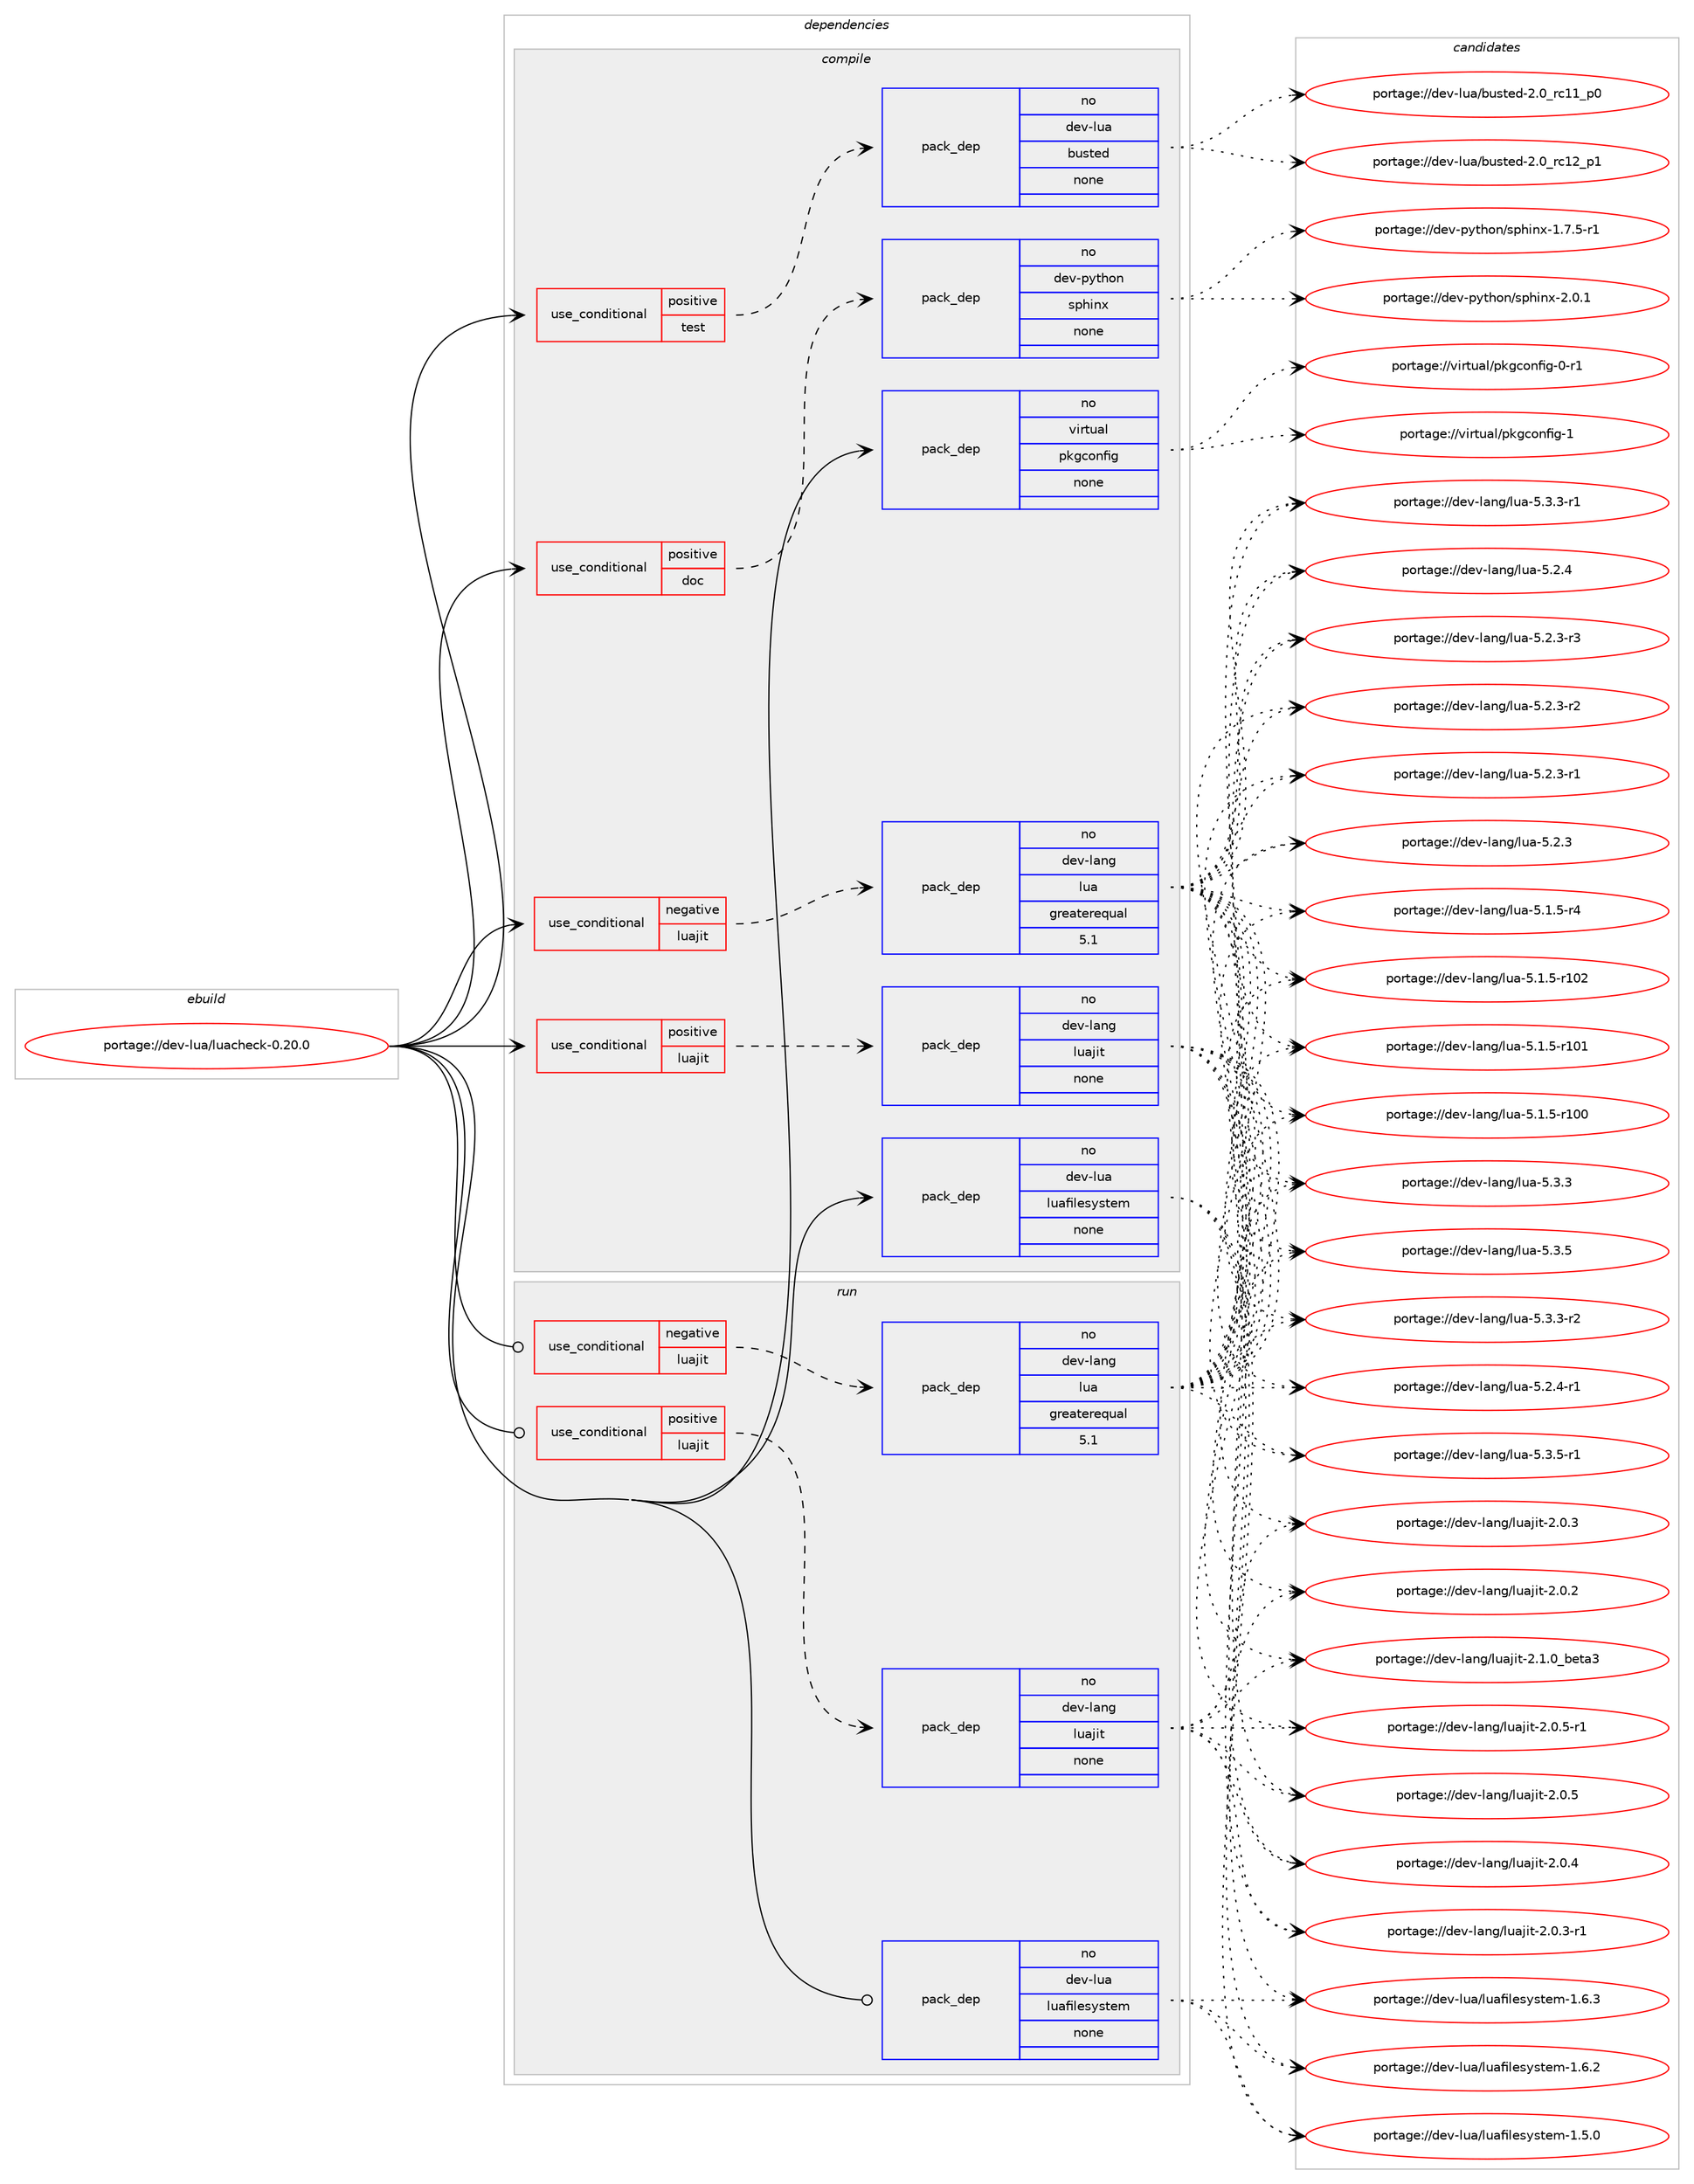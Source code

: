 digraph prolog {

# *************
# Graph options
# *************

newrank=true;
concentrate=true;
compound=true;
graph [rankdir=LR,fontname=Helvetica,fontsize=10,ranksep=1.5];#, ranksep=2.5, nodesep=0.2];
edge  [arrowhead=vee];
node  [fontname=Helvetica,fontsize=10];

# **********
# The ebuild
# **********

subgraph cluster_leftcol {
color=gray;
label=<<i>ebuild</i>>;
id [label="portage://dev-lua/luacheck-0.20.0", color=red, width=4, href="../dev-lua/luacheck-0.20.0.svg"];
}

# ****************
# The dependencies
# ****************

subgraph cluster_midcol {
color=gray;
label=<<i>dependencies</i>>;
subgraph cluster_compile {
fillcolor="#eeeeee";
style=filled;
label=<<i>compile</i>>;
subgraph cond123150 {
dependency505369 [label=<<TABLE BORDER="0" CELLBORDER="1" CELLSPACING="0" CELLPADDING="4"><TR><TD ROWSPAN="3" CELLPADDING="10">use_conditional</TD></TR><TR><TD>negative</TD></TR><TR><TD>luajit</TD></TR></TABLE>>, shape=none, color=red];
subgraph pack377080 {
dependency505370 [label=<<TABLE BORDER="0" CELLBORDER="1" CELLSPACING="0" CELLPADDING="4" WIDTH="220"><TR><TD ROWSPAN="6" CELLPADDING="30">pack_dep</TD></TR><TR><TD WIDTH="110">no</TD></TR><TR><TD>dev-lang</TD></TR><TR><TD>lua</TD></TR><TR><TD>greaterequal</TD></TR><TR><TD>5.1</TD></TR></TABLE>>, shape=none, color=blue];
}
dependency505369:e -> dependency505370:w [weight=20,style="dashed",arrowhead="vee"];
}
id:e -> dependency505369:w [weight=20,style="solid",arrowhead="vee"];
subgraph cond123151 {
dependency505371 [label=<<TABLE BORDER="0" CELLBORDER="1" CELLSPACING="0" CELLPADDING="4"><TR><TD ROWSPAN="3" CELLPADDING="10">use_conditional</TD></TR><TR><TD>positive</TD></TR><TR><TD>doc</TD></TR></TABLE>>, shape=none, color=red];
subgraph pack377081 {
dependency505372 [label=<<TABLE BORDER="0" CELLBORDER="1" CELLSPACING="0" CELLPADDING="4" WIDTH="220"><TR><TD ROWSPAN="6" CELLPADDING="30">pack_dep</TD></TR><TR><TD WIDTH="110">no</TD></TR><TR><TD>dev-python</TD></TR><TR><TD>sphinx</TD></TR><TR><TD>none</TD></TR><TR><TD></TD></TR></TABLE>>, shape=none, color=blue];
}
dependency505371:e -> dependency505372:w [weight=20,style="dashed",arrowhead="vee"];
}
id:e -> dependency505371:w [weight=20,style="solid",arrowhead="vee"];
subgraph cond123152 {
dependency505373 [label=<<TABLE BORDER="0" CELLBORDER="1" CELLSPACING="0" CELLPADDING="4"><TR><TD ROWSPAN="3" CELLPADDING="10">use_conditional</TD></TR><TR><TD>positive</TD></TR><TR><TD>luajit</TD></TR></TABLE>>, shape=none, color=red];
subgraph pack377082 {
dependency505374 [label=<<TABLE BORDER="0" CELLBORDER="1" CELLSPACING="0" CELLPADDING="4" WIDTH="220"><TR><TD ROWSPAN="6" CELLPADDING="30">pack_dep</TD></TR><TR><TD WIDTH="110">no</TD></TR><TR><TD>dev-lang</TD></TR><TR><TD>luajit</TD></TR><TR><TD>none</TD></TR><TR><TD></TD></TR></TABLE>>, shape=none, color=blue];
}
dependency505373:e -> dependency505374:w [weight=20,style="dashed",arrowhead="vee"];
}
id:e -> dependency505373:w [weight=20,style="solid",arrowhead="vee"];
subgraph cond123153 {
dependency505375 [label=<<TABLE BORDER="0" CELLBORDER="1" CELLSPACING="0" CELLPADDING="4"><TR><TD ROWSPAN="3" CELLPADDING="10">use_conditional</TD></TR><TR><TD>positive</TD></TR><TR><TD>test</TD></TR></TABLE>>, shape=none, color=red];
subgraph pack377083 {
dependency505376 [label=<<TABLE BORDER="0" CELLBORDER="1" CELLSPACING="0" CELLPADDING="4" WIDTH="220"><TR><TD ROWSPAN="6" CELLPADDING="30">pack_dep</TD></TR><TR><TD WIDTH="110">no</TD></TR><TR><TD>dev-lua</TD></TR><TR><TD>busted</TD></TR><TR><TD>none</TD></TR><TR><TD></TD></TR></TABLE>>, shape=none, color=blue];
}
dependency505375:e -> dependency505376:w [weight=20,style="dashed",arrowhead="vee"];
}
id:e -> dependency505375:w [weight=20,style="solid",arrowhead="vee"];
subgraph pack377084 {
dependency505377 [label=<<TABLE BORDER="0" CELLBORDER="1" CELLSPACING="0" CELLPADDING="4" WIDTH="220"><TR><TD ROWSPAN="6" CELLPADDING="30">pack_dep</TD></TR><TR><TD WIDTH="110">no</TD></TR><TR><TD>dev-lua</TD></TR><TR><TD>luafilesystem</TD></TR><TR><TD>none</TD></TR><TR><TD></TD></TR></TABLE>>, shape=none, color=blue];
}
id:e -> dependency505377:w [weight=20,style="solid",arrowhead="vee"];
subgraph pack377085 {
dependency505378 [label=<<TABLE BORDER="0" CELLBORDER="1" CELLSPACING="0" CELLPADDING="4" WIDTH="220"><TR><TD ROWSPAN="6" CELLPADDING="30">pack_dep</TD></TR><TR><TD WIDTH="110">no</TD></TR><TR><TD>virtual</TD></TR><TR><TD>pkgconfig</TD></TR><TR><TD>none</TD></TR><TR><TD></TD></TR></TABLE>>, shape=none, color=blue];
}
id:e -> dependency505378:w [weight=20,style="solid",arrowhead="vee"];
}
subgraph cluster_compileandrun {
fillcolor="#eeeeee";
style=filled;
label=<<i>compile and run</i>>;
}
subgraph cluster_run {
fillcolor="#eeeeee";
style=filled;
label=<<i>run</i>>;
subgraph cond123154 {
dependency505379 [label=<<TABLE BORDER="0" CELLBORDER="1" CELLSPACING="0" CELLPADDING="4"><TR><TD ROWSPAN="3" CELLPADDING="10">use_conditional</TD></TR><TR><TD>negative</TD></TR><TR><TD>luajit</TD></TR></TABLE>>, shape=none, color=red];
subgraph pack377086 {
dependency505380 [label=<<TABLE BORDER="0" CELLBORDER="1" CELLSPACING="0" CELLPADDING="4" WIDTH="220"><TR><TD ROWSPAN="6" CELLPADDING="30">pack_dep</TD></TR><TR><TD WIDTH="110">no</TD></TR><TR><TD>dev-lang</TD></TR><TR><TD>lua</TD></TR><TR><TD>greaterequal</TD></TR><TR><TD>5.1</TD></TR></TABLE>>, shape=none, color=blue];
}
dependency505379:e -> dependency505380:w [weight=20,style="dashed",arrowhead="vee"];
}
id:e -> dependency505379:w [weight=20,style="solid",arrowhead="odot"];
subgraph cond123155 {
dependency505381 [label=<<TABLE BORDER="0" CELLBORDER="1" CELLSPACING="0" CELLPADDING="4"><TR><TD ROWSPAN="3" CELLPADDING="10">use_conditional</TD></TR><TR><TD>positive</TD></TR><TR><TD>luajit</TD></TR></TABLE>>, shape=none, color=red];
subgraph pack377087 {
dependency505382 [label=<<TABLE BORDER="0" CELLBORDER="1" CELLSPACING="0" CELLPADDING="4" WIDTH="220"><TR><TD ROWSPAN="6" CELLPADDING="30">pack_dep</TD></TR><TR><TD WIDTH="110">no</TD></TR><TR><TD>dev-lang</TD></TR><TR><TD>luajit</TD></TR><TR><TD>none</TD></TR><TR><TD></TD></TR></TABLE>>, shape=none, color=blue];
}
dependency505381:e -> dependency505382:w [weight=20,style="dashed",arrowhead="vee"];
}
id:e -> dependency505381:w [weight=20,style="solid",arrowhead="odot"];
subgraph pack377088 {
dependency505383 [label=<<TABLE BORDER="0" CELLBORDER="1" CELLSPACING="0" CELLPADDING="4" WIDTH="220"><TR><TD ROWSPAN="6" CELLPADDING="30">pack_dep</TD></TR><TR><TD WIDTH="110">no</TD></TR><TR><TD>dev-lua</TD></TR><TR><TD>luafilesystem</TD></TR><TR><TD>none</TD></TR><TR><TD></TD></TR></TABLE>>, shape=none, color=blue];
}
id:e -> dependency505383:w [weight=20,style="solid",arrowhead="odot"];
}
}

# **************
# The candidates
# **************

subgraph cluster_choices {
rank=same;
color=gray;
label=<<i>candidates</i>>;

subgraph choice377080 {
color=black;
nodesep=1;
choice100101118451089711010347108117974553465146534511449 [label="portage://dev-lang/lua-5.3.5-r1", color=red, width=4,href="../dev-lang/lua-5.3.5-r1.svg"];
choice10010111845108971101034710811797455346514653 [label="portage://dev-lang/lua-5.3.5", color=red, width=4,href="../dev-lang/lua-5.3.5.svg"];
choice100101118451089711010347108117974553465146514511450 [label="portage://dev-lang/lua-5.3.3-r2", color=red, width=4,href="../dev-lang/lua-5.3.3-r2.svg"];
choice100101118451089711010347108117974553465146514511449 [label="portage://dev-lang/lua-5.3.3-r1", color=red, width=4,href="../dev-lang/lua-5.3.3-r1.svg"];
choice10010111845108971101034710811797455346514651 [label="portage://dev-lang/lua-5.3.3", color=red, width=4,href="../dev-lang/lua-5.3.3.svg"];
choice100101118451089711010347108117974553465046524511449 [label="portage://dev-lang/lua-5.2.4-r1", color=red, width=4,href="../dev-lang/lua-5.2.4-r1.svg"];
choice10010111845108971101034710811797455346504652 [label="portage://dev-lang/lua-5.2.4", color=red, width=4,href="../dev-lang/lua-5.2.4.svg"];
choice100101118451089711010347108117974553465046514511451 [label="portage://dev-lang/lua-5.2.3-r3", color=red, width=4,href="../dev-lang/lua-5.2.3-r3.svg"];
choice100101118451089711010347108117974553465046514511450 [label="portage://dev-lang/lua-5.2.3-r2", color=red, width=4,href="../dev-lang/lua-5.2.3-r2.svg"];
choice100101118451089711010347108117974553465046514511449 [label="portage://dev-lang/lua-5.2.3-r1", color=red, width=4,href="../dev-lang/lua-5.2.3-r1.svg"];
choice10010111845108971101034710811797455346504651 [label="portage://dev-lang/lua-5.2.3", color=red, width=4,href="../dev-lang/lua-5.2.3.svg"];
choice100101118451089711010347108117974553464946534511452 [label="portage://dev-lang/lua-5.1.5-r4", color=red, width=4,href="../dev-lang/lua-5.1.5-r4.svg"];
choice1001011184510897110103471081179745534649465345114494850 [label="portage://dev-lang/lua-5.1.5-r102", color=red, width=4,href="../dev-lang/lua-5.1.5-r102.svg"];
choice1001011184510897110103471081179745534649465345114494849 [label="portage://dev-lang/lua-5.1.5-r101", color=red, width=4,href="../dev-lang/lua-5.1.5-r101.svg"];
choice1001011184510897110103471081179745534649465345114494848 [label="portage://dev-lang/lua-5.1.5-r100", color=red, width=4,href="../dev-lang/lua-5.1.5-r100.svg"];
dependency505370:e -> choice100101118451089711010347108117974553465146534511449:w [style=dotted,weight="100"];
dependency505370:e -> choice10010111845108971101034710811797455346514653:w [style=dotted,weight="100"];
dependency505370:e -> choice100101118451089711010347108117974553465146514511450:w [style=dotted,weight="100"];
dependency505370:e -> choice100101118451089711010347108117974553465146514511449:w [style=dotted,weight="100"];
dependency505370:e -> choice10010111845108971101034710811797455346514651:w [style=dotted,weight="100"];
dependency505370:e -> choice100101118451089711010347108117974553465046524511449:w [style=dotted,weight="100"];
dependency505370:e -> choice10010111845108971101034710811797455346504652:w [style=dotted,weight="100"];
dependency505370:e -> choice100101118451089711010347108117974553465046514511451:w [style=dotted,weight="100"];
dependency505370:e -> choice100101118451089711010347108117974553465046514511450:w [style=dotted,weight="100"];
dependency505370:e -> choice100101118451089711010347108117974553465046514511449:w [style=dotted,weight="100"];
dependency505370:e -> choice10010111845108971101034710811797455346504651:w [style=dotted,weight="100"];
dependency505370:e -> choice100101118451089711010347108117974553464946534511452:w [style=dotted,weight="100"];
dependency505370:e -> choice1001011184510897110103471081179745534649465345114494850:w [style=dotted,weight="100"];
dependency505370:e -> choice1001011184510897110103471081179745534649465345114494849:w [style=dotted,weight="100"];
dependency505370:e -> choice1001011184510897110103471081179745534649465345114494848:w [style=dotted,weight="100"];
}
subgraph choice377081 {
color=black;
nodesep=1;
choice1001011184511212111610411111047115112104105110120455046484649 [label="portage://dev-python/sphinx-2.0.1", color=red, width=4,href="../dev-python/sphinx-2.0.1.svg"];
choice10010111845112121116104111110471151121041051101204549465546534511449 [label="portage://dev-python/sphinx-1.7.5-r1", color=red, width=4,href="../dev-python/sphinx-1.7.5-r1.svg"];
dependency505372:e -> choice1001011184511212111610411111047115112104105110120455046484649:w [style=dotted,weight="100"];
dependency505372:e -> choice10010111845112121116104111110471151121041051101204549465546534511449:w [style=dotted,weight="100"];
}
subgraph choice377082 {
color=black;
nodesep=1;
choice1001011184510897110103471081179710610511645504649464895981011169751 [label="portage://dev-lang/luajit-2.1.0_beta3", color=red, width=4,href="../dev-lang/luajit-2.1.0_beta3.svg"];
choice100101118451089711010347108117971061051164550464846534511449 [label="portage://dev-lang/luajit-2.0.5-r1", color=red, width=4,href="../dev-lang/luajit-2.0.5-r1.svg"];
choice10010111845108971101034710811797106105116455046484653 [label="portage://dev-lang/luajit-2.0.5", color=red, width=4,href="../dev-lang/luajit-2.0.5.svg"];
choice10010111845108971101034710811797106105116455046484652 [label="portage://dev-lang/luajit-2.0.4", color=red, width=4,href="../dev-lang/luajit-2.0.4.svg"];
choice100101118451089711010347108117971061051164550464846514511449 [label="portage://dev-lang/luajit-2.0.3-r1", color=red, width=4,href="../dev-lang/luajit-2.0.3-r1.svg"];
choice10010111845108971101034710811797106105116455046484651 [label="portage://dev-lang/luajit-2.0.3", color=red, width=4,href="../dev-lang/luajit-2.0.3.svg"];
choice10010111845108971101034710811797106105116455046484650 [label="portage://dev-lang/luajit-2.0.2", color=red, width=4,href="../dev-lang/luajit-2.0.2.svg"];
dependency505374:e -> choice1001011184510897110103471081179710610511645504649464895981011169751:w [style=dotted,weight="100"];
dependency505374:e -> choice100101118451089711010347108117971061051164550464846534511449:w [style=dotted,weight="100"];
dependency505374:e -> choice10010111845108971101034710811797106105116455046484653:w [style=dotted,weight="100"];
dependency505374:e -> choice10010111845108971101034710811797106105116455046484652:w [style=dotted,weight="100"];
dependency505374:e -> choice100101118451089711010347108117971061051164550464846514511449:w [style=dotted,weight="100"];
dependency505374:e -> choice10010111845108971101034710811797106105116455046484651:w [style=dotted,weight="100"];
dependency505374:e -> choice10010111845108971101034710811797106105116455046484650:w [style=dotted,weight="100"];
}
subgraph choice377083 {
color=black;
nodesep=1;
choice1001011184510811797479811711511610110045504648951149949509511249 [label="portage://dev-lua/busted-2.0_rc12_p1", color=red, width=4,href="../dev-lua/busted-2.0_rc12_p1.svg"];
choice1001011184510811797479811711511610110045504648951149949499511248 [label="portage://dev-lua/busted-2.0_rc11_p0", color=red, width=4,href="../dev-lua/busted-2.0_rc11_p0.svg"];
dependency505376:e -> choice1001011184510811797479811711511610110045504648951149949509511249:w [style=dotted,weight="100"];
dependency505376:e -> choice1001011184510811797479811711511610110045504648951149949499511248:w [style=dotted,weight="100"];
}
subgraph choice377084 {
color=black;
nodesep=1;
choice10010111845108117974710811797102105108101115121115116101109454946544651 [label="portage://dev-lua/luafilesystem-1.6.3", color=red, width=4,href="../dev-lua/luafilesystem-1.6.3.svg"];
choice10010111845108117974710811797102105108101115121115116101109454946544650 [label="portage://dev-lua/luafilesystem-1.6.2", color=red, width=4,href="../dev-lua/luafilesystem-1.6.2.svg"];
choice10010111845108117974710811797102105108101115121115116101109454946534648 [label="portage://dev-lua/luafilesystem-1.5.0", color=red, width=4,href="../dev-lua/luafilesystem-1.5.0.svg"];
dependency505377:e -> choice10010111845108117974710811797102105108101115121115116101109454946544651:w [style=dotted,weight="100"];
dependency505377:e -> choice10010111845108117974710811797102105108101115121115116101109454946544650:w [style=dotted,weight="100"];
dependency505377:e -> choice10010111845108117974710811797102105108101115121115116101109454946534648:w [style=dotted,weight="100"];
}
subgraph choice377085 {
color=black;
nodesep=1;
choice1181051141161179710847112107103991111101021051034549 [label="portage://virtual/pkgconfig-1", color=red, width=4,href="../virtual/pkgconfig-1.svg"];
choice11810511411611797108471121071039911111010210510345484511449 [label="portage://virtual/pkgconfig-0-r1", color=red, width=4,href="../virtual/pkgconfig-0-r1.svg"];
dependency505378:e -> choice1181051141161179710847112107103991111101021051034549:w [style=dotted,weight="100"];
dependency505378:e -> choice11810511411611797108471121071039911111010210510345484511449:w [style=dotted,weight="100"];
}
subgraph choice377086 {
color=black;
nodesep=1;
choice100101118451089711010347108117974553465146534511449 [label="portage://dev-lang/lua-5.3.5-r1", color=red, width=4,href="../dev-lang/lua-5.3.5-r1.svg"];
choice10010111845108971101034710811797455346514653 [label="portage://dev-lang/lua-5.3.5", color=red, width=4,href="../dev-lang/lua-5.3.5.svg"];
choice100101118451089711010347108117974553465146514511450 [label="portage://dev-lang/lua-5.3.3-r2", color=red, width=4,href="../dev-lang/lua-5.3.3-r2.svg"];
choice100101118451089711010347108117974553465146514511449 [label="portage://dev-lang/lua-5.3.3-r1", color=red, width=4,href="../dev-lang/lua-5.3.3-r1.svg"];
choice10010111845108971101034710811797455346514651 [label="portage://dev-lang/lua-5.3.3", color=red, width=4,href="../dev-lang/lua-5.3.3.svg"];
choice100101118451089711010347108117974553465046524511449 [label="portage://dev-lang/lua-5.2.4-r1", color=red, width=4,href="../dev-lang/lua-5.2.4-r1.svg"];
choice10010111845108971101034710811797455346504652 [label="portage://dev-lang/lua-5.2.4", color=red, width=4,href="../dev-lang/lua-5.2.4.svg"];
choice100101118451089711010347108117974553465046514511451 [label="portage://dev-lang/lua-5.2.3-r3", color=red, width=4,href="../dev-lang/lua-5.2.3-r3.svg"];
choice100101118451089711010347108117974553465046514511450 [label="portage://dev-lang/lua-5.2.3-r2", color=red, width=4,href="../dev-lang/lua-5.2.3-r2.svg"];
choice100101118451089711010347108117974553465046514511449 [label="portage://dev-lang/lua-5.2.3-r1", color=red, width=4,href="../dev-lang/lua-5.2.3-r1.svg"];
choice10010111845108971101034710811797455346504651 [label="portage://dev-lang/lua-5.2.3", color=red, width=4,href="../dev-lang/lua-5.2.3.svg"];
choice100101118451089711010347108117974553464946534511452 [label="portage://dev-lang/lua-5.1.5-r4", color=red, width=4,href="../dev-lang/lua-5.1.5-r4.svg"];
choice1001011184510897110103471081179745534649465345114494850 [label="portage://dev-lang/lua-5.1.5-r102", color=red, width=4,href="../dev-lang/lua-5.1.5-r102.svg"];
choice1001011184510897110103471081179745534649465345114494849 [label="portage://dev-lang/lua-5.1.5-r101", color=red, width=4,href="../dev-lang/lua-5.1.5-r101.svg"];
choice1001011184510897110103471081179745534649465345114494848 [label="portage://dev-lang/lua-5.1.5-r100", color=red, width=4,href="../dev-lang/lua-5.1.5-r100.svg"];
dependency505380:e -> choice100101118451089711010347108117974553465146534511449:w [style=dotted,weight="100"];
dependency505380:e -> choice10010111845108971101034710811797455346514653:w [style=dotted,weight="100"];
dependency505380:e -> choice100101118451089711010347108117974553465146514511450:w [style=dotted,weight="100"];
dependency505380:e -> choice100101118451089711010347108117974553465146514511449:w [style=dotted,weight="100"];
dependency505380:e -> choice10010111845108971101034710811797455346514651:w [style=dotted,weight="100"];
dependency505380:e -> choice100101118451089711010347108117974553465046524511449:w [style=dotted,weight="100"];
dependency505380:e -> choice10010111845108971101034710811797455346504652:w [style=dotted,weight="100"];
dependency505380:e -> choice100101118451089711010347108117974553465046514511451:w [style=dotted,weight="100"];
dependency505380:e -> choice100101118451089711010347108117974553465046514511450:w [style=dotted,weight="100"];
dependency505380:e -> choice100101118451089711010347108117974553465046514511449:w [style=dotted,weight="100"];
dependency505380:e -> choice10010111845108971101034710811797455346504651:w [style=dotted,weight="100"];
dependency505380:e -> choice100101118451089711010347108117974553464946534511452:w [style=dotted,weight="100"];
dependency505380:e -> choice1001011184510897110103471081179745534649465345114494850:w [style=dotted,weight="100"];
dependency505380:e -> choice1001011184510897110103471081179745534649465345114494849:w [style=dotted,weight="100"];
dependency505380:e -> choice1001011184510897110103471081179745534649465345114494848:w [style=dotted,weight="100"];
}
subgraph choice377087 {
color=black;
nodesep=1;
choice1001011184510897110103471081179710610511645504649464895981011169751 [label="portage://dev-lang/luajit-2.1.0_beta3", color=red, width=4,href="../dev-lang/luajit-2.1.0_beta3.svg"];
choice100101118451089711010347108117971061051164550464846534511449 [label="portage://dev-lang/luajit-2.0.5-r1", color=red, width=4,href="../dev-lang/luajit-2.0.5-r1.svg"];
choice10010111845108971101034710811797106105116455046484653 [label="portage://dev-lang/luajit-2.0.5", color=red, width=4,href="../dev-lang/luajit-2.0.5.svg"];
choice10010111845108971101034710811797106105116455046484652 [label="portage://dev-lang/luajit-2.0.4", color=red, width=4,href="../dev-lang/luajit-2.0.4.svg"];
choice100101118451089711010347108117971061051164550464846514511449 [label="portage://dev-lang/luajit-2.0.3-r1", color=red, width=4,href="../dev-lang/luajit-2.0.3-r1.svg"];
choice10010111845108971101034710811797106105116455046484651 [label="portage://dev-lang/luajit-2.0.3", color=red, width=4,href="../dev-lang/luajit-2.0.3.svg"];
choice10010111845108971101034710811797106105116455046484650 [label="portage://dev-lang/luajit-2.0.2", color=red, width=4,href="../dev-lang/luajit-2.0.2.svg"];
dependency505382:e -> choice1001011184510897110103471081179710610511645504649464895981011169751:w [style=dotted,weight="100"];
dependency505382:e -> choice100101118451089711010347108117971061051164550464846534511449:w [style=dotted,weight="100"];
dependency505382:e -> choice10010111845108971101034710811797106105116455046484653:w [style=dotted,weight="100"];
dependency505382:e -> choice10010111845108971101034710811797106105116455046484652:w [style=dotted,weight="100"];
dependency505382:e -> choice100101118451089711010347108117971061051164550464846514511449:w [style=dotted,weight="100"];
dependency505382:e -> choice10010111845108971101034710811797106105116455046484651:w [style=dotted,weight="100"];
dependency505382:e -> choice10010111845108971101034710811797106105116455046484650:w [style=dotted,weight="100"];
}
subgraph choice377088 {
color=black;
nodesep=1;
choice10010111845108117974710811797102105108101115121115116101109454946544651 [label="portage://dev-lua/luafilesystem-1.6.3", color=red, width=4,href="../dev-lua/luafilesystem-1.6.3.svg"];
choice10010111845108117974710811797102105108101115121115116101109454946544650 [label="portage://dev-lua/luafilesystem-1.6.2", color=red, width=4,href="../dev-lua/luafilesystem-1.6.2.svg"];
choice10010111845108117974710811797102105108101115121115116101109454946534648 [label="portage://dev-lua/luafilesystem-1.5.0", color=red, width=4,href="../dev-lua/luafilesystem-1.5.0.svg"];
dependency505383:e -> choice10010111845108117974710811797102105108101115121115116101109454946544651:w [style=dotted,weight="100"];
dependency505383:e -> choice10010111845108117974710811797102105108101115121115116101109454946544650:w [style=dotted,weight="100"];
dependency505383:e -> choice10010111845108117974710811797102105108101115121115116101109454946534648:w [style=dotted,weight="100"];
}
}

}
